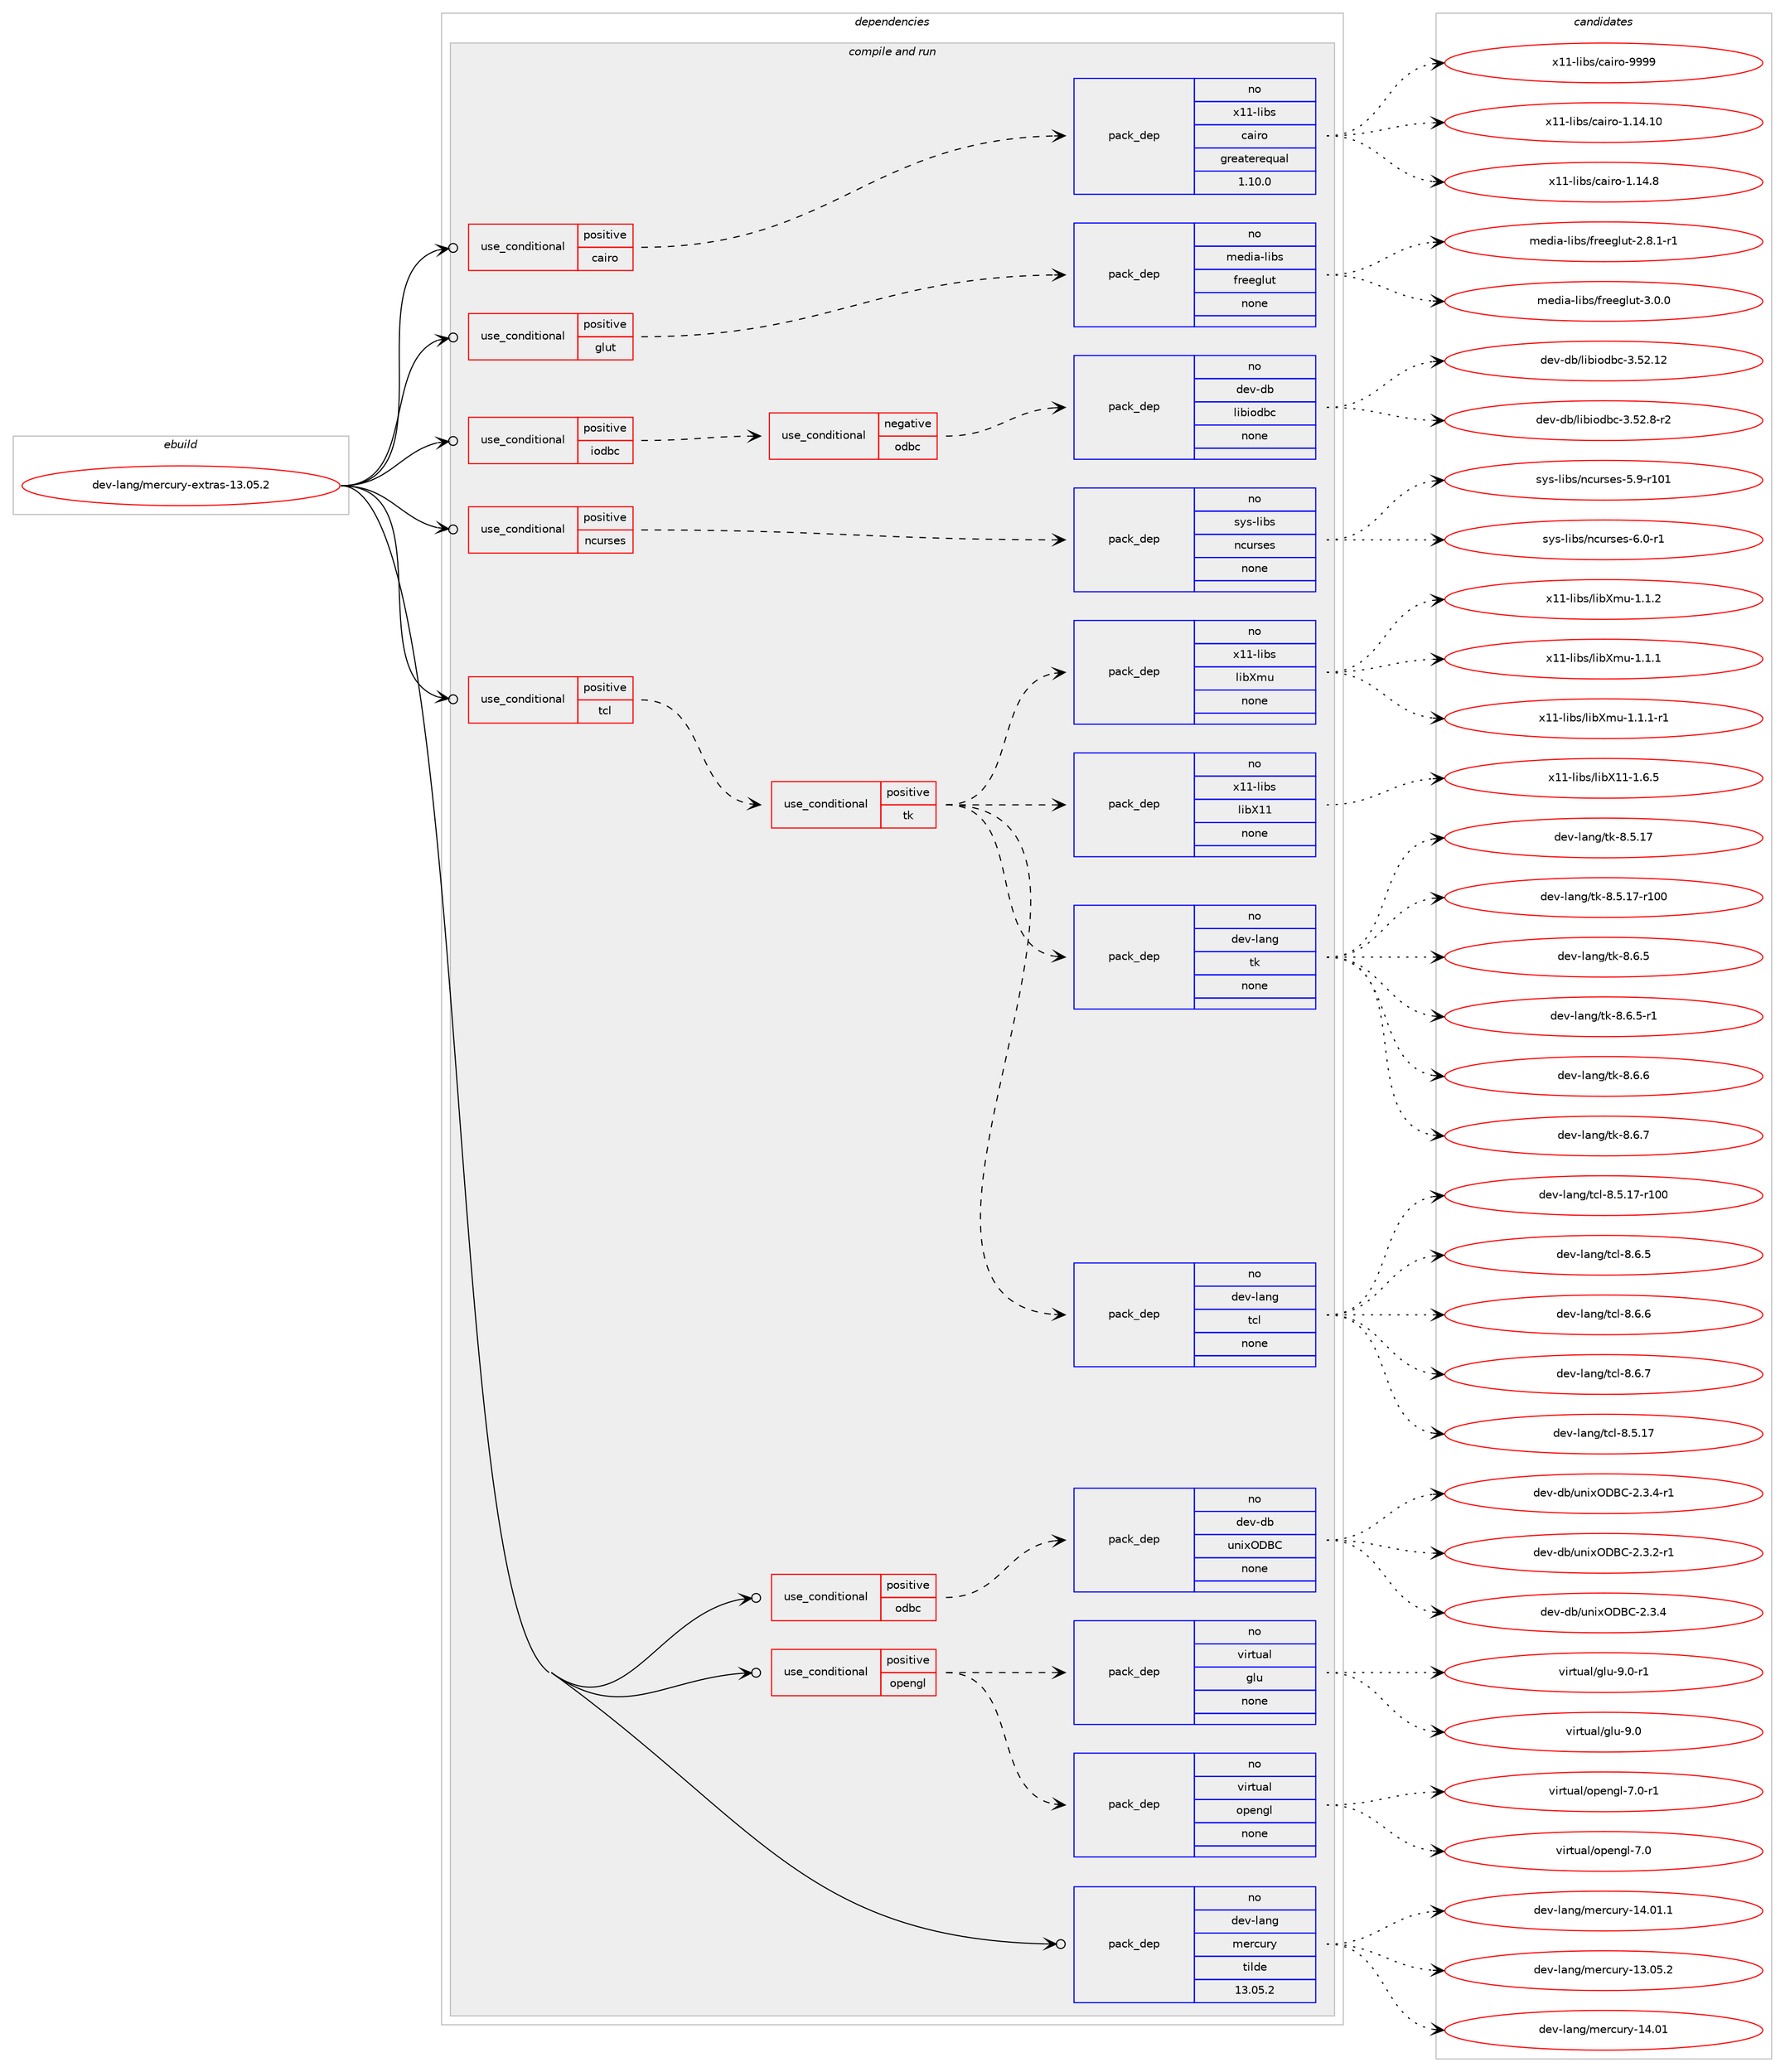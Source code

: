 digraph prolog {

# *************
# Graph options
# *************

newrank=true;
concentrate=true;
compound=true;
graph [rankdir=LR,fontname=Helvetica,fontsize=10,ranksep=1.5];#, ranksep=2.5, nodesep=0.2];
edge  [arrowhead=vee];
node  [fontname=Helvetica,fontsize=10];

# **********
# The ebuild
# **********

subgraph cluster_leftcol {
color=gray;
rank=same;
label=<<i>ebuild</i>>;
id [label="dev-lang/mercury-extras-13.05.2", color=red, width=4, href="../dev-lang/mercury-extras-13.05.2.svg"];
}

# ****************
# The dependencies
# ****************

subgraph cluster_midcol {
color=gray;
label=<<i>dependencies</i>>;
subgraph cluster_compile {
fillcolor="#eeeeee";
style=filled;
label=<<i>compile</i>>;
}
subgraph cluster_compileandrun {
fillcolor="#eeeeee";
style=filled;
label=<<i>compile and run</i>>;
subgraph cond22996 {
dependency107340 [label=<<TABLE BORDER="0" CELLBORDER="1" CELLSPACING="0" CELLPADDING="4"><TR><TD ROWSPAN="3" CELLPADDING="10">use_conditional</TD></TR><TR><TD>positive</TD></TR><TR><TD>cairo</TD></TR></TABLE>>, shape=none, color=red];
subgraph pack81266 {
dependency107341 [label=<<TABLE BORDER="0" CELLBORDER="1" CELLSPACING="0" CELLPADDING="4" WIDTH="220"><TR><TD ROWSPAN="6" CELLPADDING="30">pack_dep</TD></TR><TR><TD WIDTH="110">no</TD></TR><TR><TD>x11-libs</TD></TR><TR><TD>cairo</TD></TR><TR><TD>greaterequal</TD></TR><TR><TD>1.10.0</TD></TR></TABLE>>, shape=none, color=blue];
}
dependency107340:e -> dependency107341:w [weight=20,style="dashed",arrowhead="vee"];
}
id:e -> dependency107340:w [weight=20,style="solid",arrowhead="odotvee"];
subgraph cond22997 {
dependency107342 [label=<<TABLE BORDER="0" CELLBORDER="1" CELLSPACING="0" CELLPADDING="4"><TR><TD ROWSPAN="3" CELLPADDING="10">use_conditional</TD></TR><TR><TD>positive</TD></TR><TR><TD>glut</TD></TR></TABLE>>, shape=none, color=red];
subgraph pack81267 {
dependency107343 [label=<<TABLE BORDER="0" CELLBORDER="1" CELLSPACING="0" CELLPADDING="4" WIDTH="220"><TR><TD ROWSPAN="6" CELLPADDING="30">pack_dep</TD></TR><TR><TD WIDTH="110">no</TD></TR><TR><TD>media-libs</TD></TR><TR><TD>freeglut</TD></TR><TR><TD>none</TD></TR><TR><TD></TD></TR></TABLE>>, shape=none, color=blue];
}
dependency107342:e -> dependency107343:w [weight=20,style="dashed",arrowhead="vee"];
}
id:e -> dependency107342:w [weight=20,style="solid",arrowhead="odotvee"];
subgraph cond22998 {
dependency107344 [label=<<TABLE BORDER="0" CELLBORDER="1" CELLSPACING="0" CELLPADDING="4"><TR><TD ROWSPAN="3" CELLPADDING="10">use_conditional</TD></TR><TR><TD>positive</TD></TR><TR><TD>iodbc</TD></TR></TABLE>>, shape=none, color=red];
subgraph cond22999 {
dependency107345 [label=<<TABLE BORDER="0" CELLBORDER="1" CELLSPACING="0" CELLPADDING="4"><TR><TD ROWSPAN="3" CELLPADDING="10">use_conditional</TD></TR><TR><TD>negative</TD></TR><TR><TD>odbc</TD></TR></TABLE>>, shape=none, color=red];
subgraph pack81268 {
dependency107346 [label=<<TABLE BORDER="0" CELLBORDER="1" CELLSPACING="0" CELLPADDING="4" WIDTH="220"><TR><TD ROWSPAN="6" CELLPADDING="30">pack_dep</TD></TR><TR><TD WIDTH="110">no</TD></TR><TR><TD>dev-db</TD></TR><TR><TD>libiodbc</TD></TR><TR><TD>none</TD></TR><TR><TD></TD></TR></TABLE>>, shape=none, color=blue];
}
dependency107345:e -> dependency107346:w [weight=20,style="dashed",arrowhead="vee"];
}
dependency107344:e -> dependency107345:w [weight=20,style="dashed",arrowhead="vee"];
}
id:e -> dependency107344:w [weight=20,style="solid",arrowhead="odotvee"];
subgraph cond23000 {
dependency107347 [label=<<TABLE BORDER="0" CELLBORDER="1" CELLSPACING="0" CELLPADDING="4"><TR><TD ROWSPAN="3" CELLPADDING="10">use_conditional</TD></TR><TR><TD>positive</TD></TR><TR><TD>ncurses</TD></TR></TABLE>>, shape=none, color=red];
subgraph pack81269 {
dependency107348 [label=<<TABLE BORDER="0" CELLBORDER="1" CELLSPACING="0" CELLPADDING="4" WIDTH="220"><TR><TD ROWSPAN="6" CELLPADDING="30">pack_dep</TD></TR><TR><TD WIDTH="110">no</TD></TR><TR><TD>sys-libs</TD></TR><TR><TD>ncurses</TD></TR><TR><TD>none</TD></TR><TR><TD></TD></TR></TABLE>>, shape=none, color=blue];
}
dependency107347:e -> dependency107348:w [weight=20,style="dashed",arrowhead="vee"];
}
id:e -> dependency107347:w [weight=20,style="solid",arrowhead="odotvee"];
subgraph cond23001 {
dependency107349 [label=<<TABLE BORDER="0" CELLBORDER="1" CELLSPACING="0" CELLPADDING="4"><TR><TD ROWSPAN="3" CELLPADDING="10">use_conditional</TD></TR><TR><TD>positive</TD></TR><TR><TD>odbc</TD></TR></TABLE>>, shape=none, color=red];
subgraph pack81270 {
dependency107350 [label=<<TABLE BORDER="0" CELLBORDER="1" CELLSPACING="0" CELLPADDING="4" WIDTH="220"><TR><TD ROWSPAN="6" CELLPADDING="30">pack_dep</TD></TR><TR><TD WIDTH="110">no</TD></TR><TR><TD>dev-db</TD></TR><TR><TD>unixODBC</TD></TR><TR><TD>none</TD></TR><TR><TD></TD></TR></TABLE>>, shape=none, color=blue];
}
dependency107349:e -> dependency107350:w [weight=20,style="dashed",arrowhead="vee"];
}
id:e -> dependency107349:w [weight=20,style="solid",arrowhead="odotvee"];
subgraph cond23002 {
dependency107351 [label=<<TABLE BORDER="0" CELLBORDER="1" CELLSPACING="0" CELLPADDING="4"><TR><TD ROWSPAN="3" CELLPADDING="10">use_conditional</TD></TR><TR><TD>positive</TD></TR><TR><TD>opengl</TD></TR></TABLE>>, shape=none, color=red];
subgraph pack81271 {
dependency107352 [label=<<TABLE BORDER="0" CELLBORDER="1" CELLSPACING="0" CELLPADDING="4" WIDTH="220"><TR><TD ROWSPAN="6" CELLPADDING="30">pack_dep</TD></TR><TR><TD WIDTH="110">no</TD></TR><TR><TD>virtual</TD></TR><TR><TD>opengl</TD></TR><TR><TD>none</TD></TR><TR><TD></TD></TR></TABLE>>, shape=none, color=blue];
}
dependency107351:e -> dependency107352:w [weight=20,style="dashed",arrowhead="vee"];
subgraph pack81272 {
dependency107353 [label=<<TABLE BORDER="0" CELLBORDER="1" CELLSPACING="0" CELLPADDING="4" WIDTH="220"><TR><TD ROWSPAN="6" CELLPADDING="30">pack_dep</TD></TR><TR><TD WIDTH="110">no</TD></TR><TR><TD>virtual</TD></TR><TR><TD>glu</TD></TR><TR><TD>none</TD></TR><TR><TD></TD></TR></TABLE>>, shape=none, color=blue];
}
dependency107351:e -> dependency107353:w [weight=20,style="dashed",arrowhead="vee"];
}
id:e -> dependency107351:w [weight=20,style="solid",arrowhead="odotvee"];
subgraph cond23003 {
dependency107354 [label=<<TABLE BORDER="0" CELLBORDER="1" CELLSPACING="0" CELLPADDING="4"><TR><TD ROWSPAN="3" CELLPADDING="10">use_conditional</TD></TR><TR><TD>positive</TD></TR><TR><TD>tcl</TD></TR></TABLE>>, shape=none, color=red];
subgraph cond23004 {
dependency107355 [label=<<TABLE BORDER="0" CELLBORDER="1" CELLSPACING="0" CELLPADDING="4"><TR><TD ROWSPAN="3" CELLPADDING="10">use_conditional</TD></TR><TR><TD>positive</TD></TR><TR><TD>tk</TD></TR></TABLE>>, shape=none, color=red];
subgraph pack81273 {
dependency107356 [label=<<TABLE BORDER="0" CELLBORDER="1" CELLSPACING="0" CELLPADDING="4" WIDTH="220"><TR><TD ROWSPAN="6" CELLPADDING="30">pack_dep</TD></TR><TR><TD WIDTH="110">no</TD></TR><TR><TD>dev-lang</TD></TR><TR><TD>tcl</TD></TR><TR><TD>none</TD></TR><TR><TD></TD></TR></TABLE>>, shape=none, color=blue];
}
dependency107355:e -> dependency107356:w [weight=20,style="dashed",arrowhead="vee"];
subgraph pack81274 {
dependency107357 [label=<<TABLE BORDER="0" CELLBORDER="1" CELLSPACING="0" CELLPADDING="4" WIDTH="220"><TR><TD ROWSPAN="6" CELLPADDING="30">pack_dep</TD></TR><TR><TD WIDTH="110">no</TD></TR><TR><TD>dev-lang</TD></TR><TR><TD>tk</TD></TR><TR><TD>none</TD></TR><TR><TD></TD></TR></TABLE>>, shape=none, color=blue];
}
dependency107355:e -> dependency107357:w [weight=20,style="dashed",arrowhead="vee"];
subgraph pack81275 {
dependency107358 [label=<<TABLE BORDER="0" CELLBORDER="1" CELLSPACING="0" CELLPADDING="4" WIDTH="220"><TR><TD ROWSPAN="6" CELLPADDING="30">pack_dep</TD></TR><TR><TD WIDTH="110">no</TD></TR><TR><TD>x11-libs</TD></TR><TR><TD>libX11</TD></TR><TR><TD>none</TD></TR><TR><TD></TD></TR></TABLE>>, shape=none, color=blue];
}
dependency107355:e -> dependency107358:w [weight=20,style="dashed",arrowhead="vee"];
subgraph pack81276 {
dependency107359 [label=<<TABLE BORDER="0" CELLBORDER="1" CELLSPACING="0" CELLPADDING="4" WIDTH="220"><TR><TD ROWSPAN="6" CELLPADDING="30">pack_dep</TD></TR><TR><TD WIDTH="110">no</TD></TR><TR><TD>x11-libs</TD></TR><TR><TD>libXmu</TD></TR><TR><TD>none</TD></TR><TR><TD></TD></TR></TABLE>>, shape=none, color=blue];
}
dependency107355:e -> dependency107359:w [weight=20,style="dashed",arrowhead="vee"];
}
dependency107354:e -> dependency107355:w [weight=20,style="dashed",arrowhead="vee"];
}
id:e -> dependency107354:w [weight=20,style="solid",arrowhead="odotvee"];
subgraph pack81277 {
dependency107360 [label=<<TABLE BORDER="0" CELLBORDER="1" CELLSPACING="0" CELLPADDING="4" WIDTH="220"><TR><TD ROWSPAN="6" CELLPADDING="30">pack_dep</TD></TR><TR><TD WIDTH="110">no</TD></TR><TR><TD>dev-lang</TD></TR><TR><TD>mercury</TD></TR><TR><TD>tilde</TD></TR><TR><TD>13.05.2</TD></TR></TABLE>>, shape=none, color=blue];
}
id:e -> dependency107360:w [weight=20,style="solid",arrowhead="odotvee"];
}
subgraph cluster_run {
fillcolor="#eeeeee";
style=filled;
label=<<i>run</i>>;
}
}

# **************
# The candidates
# **************

subgraph cluster_choices {
rank=same;
color=gray;
label=<<i>candidates</i>>;

subgraph choice81266 {
color=black;
nodesep=1;
choice120494945108105981154799971051141114549464952464948 [label="x11-libs/cairo-1.14.10", color=red, width=4,href="../x11-libs/cairo-1.14.10.svg"];
choice1204949451081059811547999710511411145494649524656 [label="x11-libs/cairo-1.14.8", color=red, width=4,href="../x11-libs/cairo-1.14.8.svg"];
choice120494945108105981154799971051141114557575757 [label="x11-libs/cairo-9999", color=red, width=4,href="../x11-libs/cairo-9999.svg"];
dependency107341:e -> choice120494945108105981154799971051141114549464952464948:w [style=dotted,weight="100"];
dependency107341:e -> choice1204949451081059811547999710511411145494649524656:w [style=dotted,weight="100"];
dependency107341:e -> choice120494945108105981154799971051141114557575757:w [style=dotted,weight="100"];
}
subgraph choice81267 {
color=black;
nodesep=1;
choice109101100105974510810598115471021141011011031081171164550465646494511449 [label="media-libs/freeglut-2.8.1-r1", color=red, width=4,href="../media-libs/freeglut-2.8.1-r1.svg"];
choice10910110010597451081059811547102114101101103108117116455146484648 [label="media-libs/freeglut-3.0.0", color=red, width=4,href="../media-libs/freeglut-3.0.0.svg"];
dependency107343:e -> choice109101100105974510810598115471021141011011031081171164550465646494511449:w [style=dotted,weight="100"];
dependency107343:e -> choice10910110010597451081059811547102114101101103108117116455146484648:w [style=dotted,weight="100"];
}
subgraph choice81268 {
color=black;
nodesep=1;
choice1001011184510098471081059810511110098994551465350464950 [label="dev-db/libiodbc-3.52.12", color=red, width=4,href="../dev-db/libiodbc-3.52.12.svg"];
choice100101118451009847108105981051111009899455146535046564511450 [label="dev-db/libiodbc-3.52.8-r2", color=red, width=4,href="../dev-db/libiodbc-3.52.8-r2.svg"];
dependency107346:e -> choice1001011184510098471081059810511110098994551465350464950:w [style=dotted,weight="100"];
dependency107346:e -> choice100101118451009847108105981051111009899455146535046564511450:w [style=dotted,weight="100"];
}
subgraph choice81269 {
color=black;
nodesep=1;
choice115121115451081059811547110991171141151011154553465745114494849 [label="sys-libs/ncurses-5.9-r101", color=red, width=4,href="../sys-libs/ncurses-5.9-r101.svg"];
choice11512111545108105981154711099117114115101115455446484511449 [label="sys-libs/ncurses-6.0-r1", color=red, width=4,href="../sys-libs/ncurses-6.0-r1.svg"];
dependency107348:e -> choice115121115451081059811547110991171141151011154553465745114494849:w [style=dotted,weight="100"];
dependency107348:e -> choice11512111545108105981154711099117114115101115455446484511449:w [style=dotted,weight="100"];
}
subgraph choice81270 {
color=black;
nodesep=1;
choice100101118451009847117110105120796866674550465146504511449 [label="dev-db/unixODBC-2.3.2-r1", color=red, width=4,href="../dev-db/unixODBC-2.3.2-r1.svg"];
choice10010111845100984711711010512079686667455046514652 [label="dev-db/unixODBC-2.3.4", color=red, width=4,href="../dev-db/unixODBC-2.3.4.svg"];
choice100101118451009847117110105120796866674550465146524511449 [label="dev-db/unixODBC-2.3.4-r1", color=red, width=4,href="../dev-db/unixODBC-2.3.4-r1.svg"];
dependency107350:e -> choice100101118451009847117110105120796866674550465146504511449:w [style=dotted,weight="100"];
dependency107350:e -> choice10010111845100984711711010512079686667455046514652:w [style=dotted,weight="100"];
dependency107350:e -> choice100101118451009847117110105120796866674550465146524511449:w [style=dotted,weight="100"];
}
subgraph choice81271 {
color=black;
nodesep=1;
choice118105114116117971084711111210111010310845554648 [label="virtual/opengl-7.0", color=red, width=4,href="../virtual/opengl-7.0.svg"];
choice1181051141161179710847111112101110103108455546484511449 [label="virtual/opengl-7.0-r1", color=red, width=4,href="../virtual/opengl-7.0-r1.svg"];
dependency107352:e -> choice118105114116117971084711111210111010310845554648:w [style=dotted,weight="100"];
dependency107352:e -> choice1181051141161179710847111112101110103108455546484511449:w [style=dotted,weight="100"];
}
subgraph choice81272 {
color=black;
nodesep=1;
choice118105114116117971084710310811745574648 [label="virtual/glu-9.0", color=red, width=4,href="../virtual/glu-9.0.svg"];
choice1181051141161179710847103108117455746484511449 [label="virtual/glu-9.0-r1", color=red, width=4,href="../virtual/glu-9.0-r1.svg"];
dependency107353:e -> choice118105114116117971084710310811745574648:w [style=dotted,weight="100"];
dependency107353:e -> choice1181051141161179710847103108117455746484511449:w [style=dotted,weight="100"];
}
subgraph choice81273 {
color=black;
nodesep=1;
choice1001011184510897110103471169910845564653464955 [label="dev-lang/tcl-8.5.17", color=red, width=4,href="../dev-lang/tcl-8.5.17.svg"];
choice100101118451089711010347116991084556465346495545114494848 [label="dev-lang/tcl-8.5.17-r100", color=red, width=4,href="../dev-lang/tcl-8.5.17-r100.svg"];
choice10010111845108971101034711699108455646544653 [label="dev-lang/tcl-8.6.5", color=red, width=4,href="../dev-lang/tcl-8.6.5.svg"];
choice10010111845108971101034711699108455646544654 [label="dev-lang/tcl-8.6.6", color=red, width=4,href="../dev-lang/tcl-8.6.6.svg"];
choice10010111845108971101034711699108455646544655 [label="dev-lang/tcl-8.6.7", color=red, width=4,href="../dev-lang/tcl-8.6.7.svg"];
dependency107356:e -> choice1001011184510897110103471169910845564653464955:w [style=dotted,weight="100"];
dependency107356:e -> choice100101118451089711010347116991084556465346495545114494848:w [style=dotted,weight="100"];
dependency107356:e -> choice10010111845108971101034711699108455646544653:w [style=dotted,weight="100"];
dependency107356:e -> choice10010111845108971101034711699108455646544654:w [style=dotted,weight="100"];
dependency107356:e -> choice10010111845108971101034711699108455646544655:w [style=dotted,weight="100"];
}
subgraph choice81274 {
color=black;
nodesep=1;
choice10010111845108971101034711610745564653464955 [label="dev-lang/tk-8.5.17", color=red, width=4,href="../dev-lang/tk-8.5.17.svg"];
choice1001011184510897110103471161074556465346495545114494848 [label="dev-lang/tk-8.5.17-r100", color=red, width=4,href="../dev-lang/tk-8.5.17-r100.svg"];
choice100101118451089711010347116107455646544653 [label="dev-lang/tk-8.6.5", color=red, width=4,href="../dev-lang/tk-8.6.5.svg"];
choice1001011184510897110103471161074556465446534511449 [label="dev-lang/tk-8.6.5-r1", color=red, width=4,href="../dev-lang/tk-8.6.5-r1.svg"];
choice100101118451089711010347116107455646544654 [label="dev-lang/tk-8.6.6", color=red, width=4,href="../dev-lang/tk-8.6.6.svg"];
choice100101118451089711010347116107455646544655 [label="dev-lang/tk-8.6.7", color=red, width=4,href="../dev-lang/tk-8.6.7.svg"];
dependency107357:e -> choice10010111845108971101034711610745564653464955:w [style=dotted,weight="100"];
dependency107357:e -> choice1001011184510897110103471161074556465346495545114494848:w [style=dotted,weight="100"];
dependency107357:e -> choice100101118451089711010347116107455646544653:w [style=dotted,weight="100"];
dependency107357:e -> choice1001011184510897110103471161074556465446534511449:w [style=dotted,weight="100"];
dependency107357:e -> choice100101118451089711010347116107455646544654:w [style=dotted,weight="100"];
dependency107357:e -> choice100101118451089711010347116107455646544655:w [style=dotted,weight="100"];
}
subgraph choice81275 {
color=black;
nodesep=1;
choice120494945108105981154710810598884949454946544653 [label="x11-libs/libX11-1.6.5", color=red, width=4,href="../x11-libs/libX11-1.6.5.svg"];
dependency107358:e -> choice120494945108105981154710810598884949454946544653:w [style=dotted,weight="100"];
}
subgraph choice81276 {
color=black;
nodesep=1;
choice12049494510810598115471081059888109117454946494649 [label="x11-libs/libXmu-1.1.1", color=red, width=4,href="../x11-libs/libXmu-1.1.1.svg"];
choice120494945108105981154710810598881091174549464946494511449 [label="x11-libs/libXmu-1.1.1-r1", color=red, width=4,href="../x11-libs/libXmu-1.1.1-r1.svg"];
choice12049494510810598115471081059888109117454946494650 [label="x11-libs/libXmu-1.1.2", color=red, width=4,href="../x11-libs/libXmu-1.1.2.svg"];
dependency107359:e -> choice12049494510810598115471081059888109117454946494649:w [style=dotted,weight="100"];
dependency107359:e -> choice120494945108105981154710810598881091174549464946494511449:w [style=dotted,weight="100"];
dependency107359:e -> choice12049494510810598115471081059888109117454946494650:w [style=dotted,weight="100"];
}
subgraph choice81277 {
color=black;
nodesep=1;
choice100101118451089711010347109101114991171141214549514648534650 [label="dev-lang/mercury-13.05.2", color=red, width=4,href="../dev-lang/mercury-13.05.2.svg"];
choice10010111845108971101034710910111499117114121454952464849 [label="dev-lang/mercury-14.01", color=red, width=4,href="../dev-lang/mercury-14.01.svg"];
choice100101118451089711010347109101114991171141214549524648494649 [label="dev-lang/mercury-14.01.1", color=red, width=4,href="../dev-lang/mercury-14.01.1.svg"];
dependency107360:e -> choice100101118451089711010347109101114991171141214549514648534650:w [style=dotted,weight="100"];
dependency107360:e -> choice10010111845108971101034710910111499117114121454952464849:w [style=dotted,weight="100"];
dependency107360:e -> choice100101118451089711010347109101114991171141214549524648494649:w [style=dotted,weight="100"];
}
}

}
